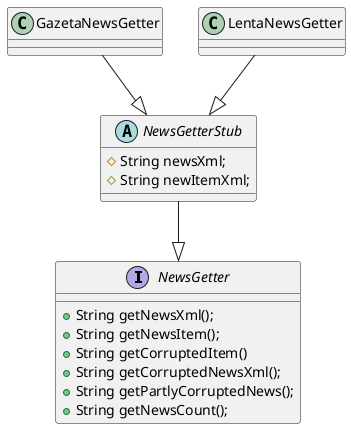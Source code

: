 @startuml

'abstract class AbstractList
'abstract AbstractCollection
'interface List
'interface Collection
'
'List <|-- AbstractList
'Collection <|-- AbstractCollection
'
'Collection <|- List
'AbstractCollection <|- AbstractList
'AbstractList <|-- ArrayList
'
'class ArrayList {
'Object[] elementData
'size()
'}
'
'enum TimeUnit {
'DAYS
'HOURS
'MINUTES
'}
interface NewsGetter{
    + String getNewsXml();
    + String getNewsItem();
    + String getCorruptedItem()
    + String getCorruptedNewsXml();
    + String getPartlyCorruptedNews();
    + String getNewsCount();
}
Abstract class NewsGetterStub{
    # String newsXml;
    # String newItemXml;
}

NewsGetterStub --|>NewsGetter
GazetaNewsGetter  --|> NewsGetterStub
LentaNewsGetter  --|> NewsGetterStub


@enduml